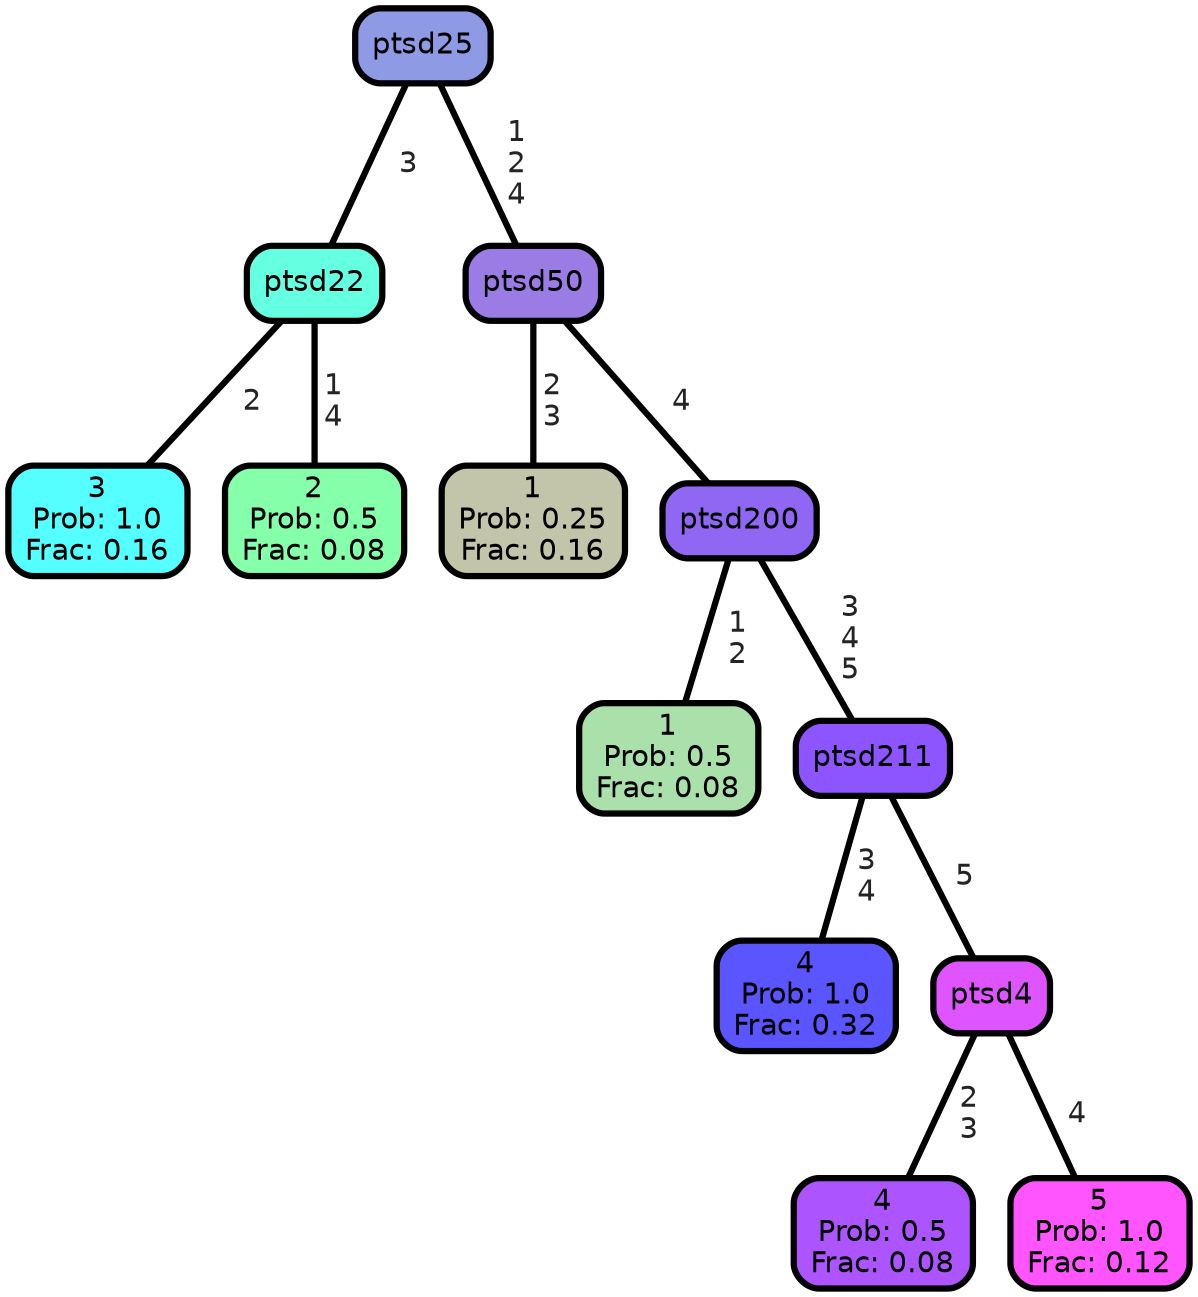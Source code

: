 graph Tree {
node [shape=box, style="filled, rounded",color="black",penwidth="3",fontcolor="black",                 fontname=helvetica] ;
graph [ranksep="0 equally", splines=straight,                 bgcolor=transparent, dpi=200] ;
edge [fontname=helvetica, fontweight=bold,fontcolor=grey14,color=black] ;
0 [label="3
Prob: 1.0
Frac: 0.16", fillcolor="#55ffff"] ;
1 [label="ptsd22", fillcolor="#65ffe2"] ;
2 [label="2
Prob: 0.5
Frac: 0.08", fillcolor="#86ffaa"] ;
3 [label="ptsd25", fillcolor="#8e9ae3"] ;
4 [label="1
Prob: 0.25
Frac: 0.16", fillcolor="#c2c5aa"] ;
5 [label="ptsd50", fillcolor="#9b7be4"] ;
6 [label="1
Prob: 0.5
Frac: 0.08", fillcolor="#aae0aa"] ;
7 [label="ptsd200", fillcolor="#9067f3"] ;
8 [label="4
Prob: 1.0
Frac: 0.32", fillcolor="#5a55ff"] ;
9 [label="ptsd211", fillcolor="#8c55ff"] ;
10 [label="4
Prob: 0.5
Frac: 0.08", fillcolor="#ac55ff"] ;
11 [label="ptsd4", fillcolor="#de55ff"] ;
12 [label="5
Prob: 1.0
Frac: 0.12", fillcolor="#ff55ff"] ;
1 -- 0 [label=" 2",penwidth=3] ;
1 -- 2 [label=" 1\n 4",penwidth=3] ;
3 -- 1 [label=" 3",penwidth=3] ;
3 -- 5 [label=" 1\n 2\n 4",penwidth=3] ;
5 -- 4 [label=" 2\n 3",penwidth=3] ;
5 -- 7 [label=" 4",penwidth=3] ;
7 -- 6 [label=" 1\n 2",penwidth=3] ;
7 -- 9 [label=" 3\n 4\n 5",penwidth=3] ;
9 -- 8 [label=" 3\n 4",penwidth=3] ;
9 -- 11 [label=" 5",penwidth=3] ;
11 -- 10 [label=" 2\n 3",penwidth=3] ;
11 -- 12 [label=" 4",penwidth=3] ;
{rank = same;}}